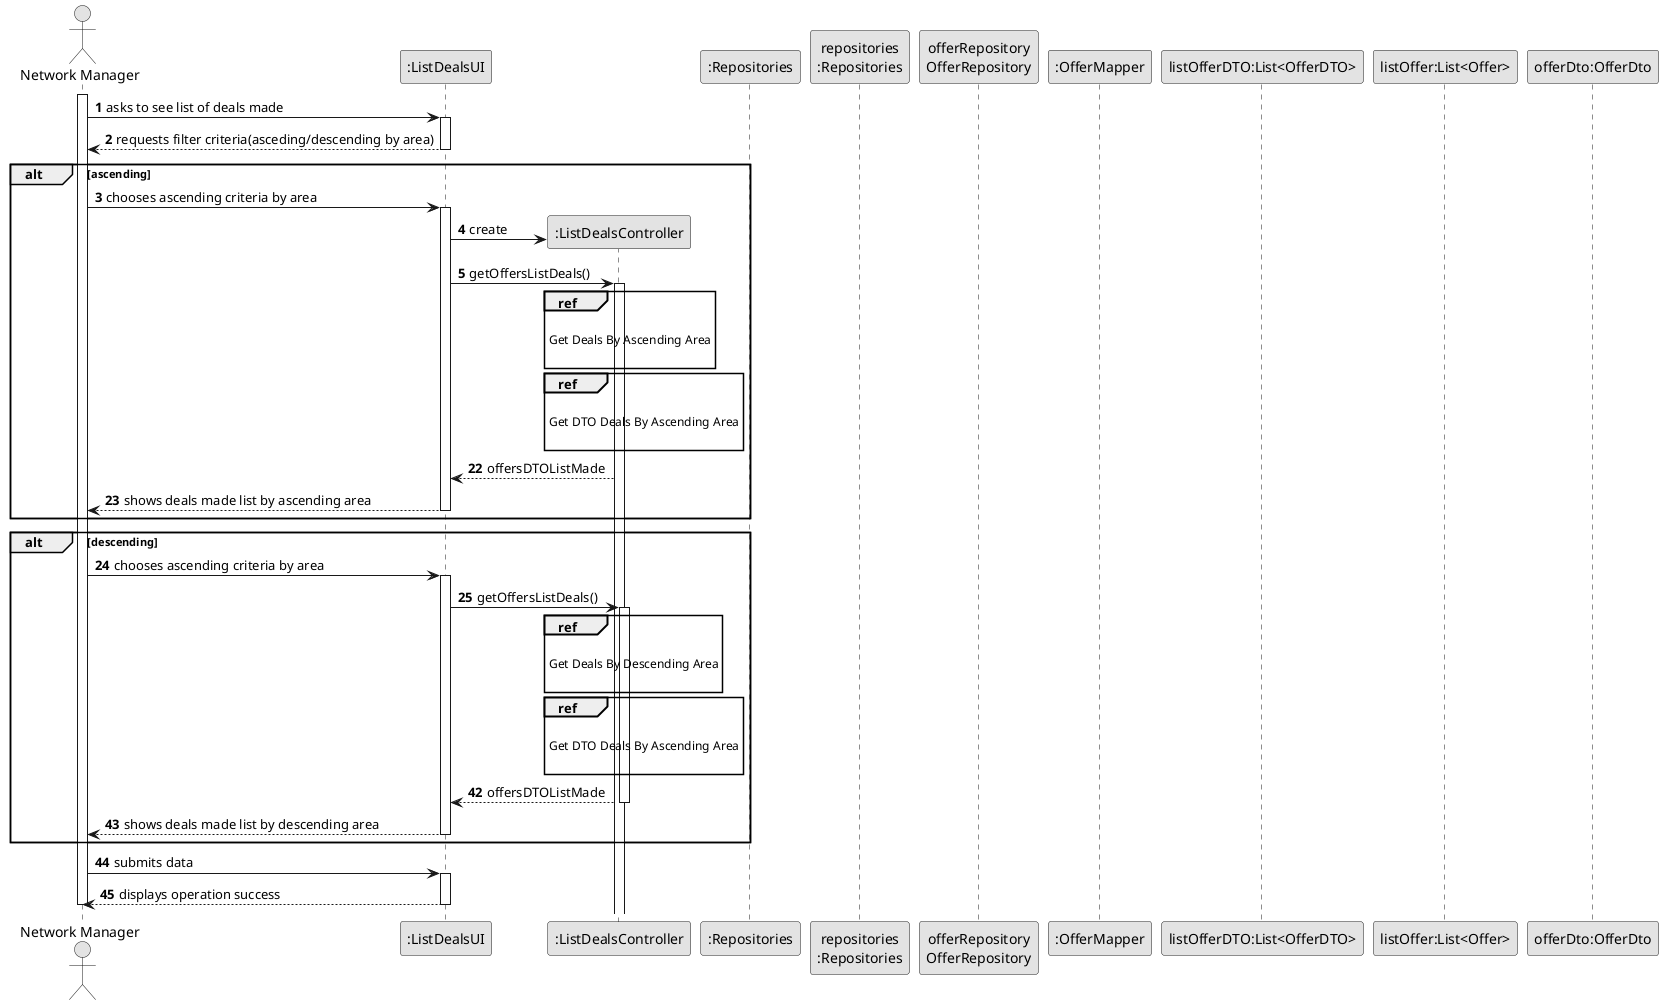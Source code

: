 @startuml
skinparam monochrome true
skinparam packageStyle rectangle
skinparam shadowing false

autonumber

'hide footbox
actor "Network Manager" as NetworkManager
participant ":ListDealsUI" as ListDealsUI
participant ":ListDealsController" as ListDealsController
participant ":Repositories" as RepositorySingleton
participant "repositories\n:Repositories" as PLAT
participant "offerRepository\nOfferRepository" as OfferRepository
participant ":OfferMapper" as OfferMapper
participant "listOfferDTO:List<OfferDTO>" as ListOfferDto
participant "listOffer:List<Offer>" as ListOffer
participant "offerDto:OfferDto" as OfferDto

activate NetworkManager

        NetworkManager -> ListDealsUI : asks to see list of deals made
        activate ListDealsUI

        ListDealsUI --> NetworkManager: requests filter criteria(asceding/descending by area)
        deactivate ListDealsUI

alt ascending
 NetworkManager -> ListDealsUI : chooses ascending criteria by area
 activate ListDealsUI

'            UI --> ADM : requests data (reference, description,  informal \n description, technical description, duration, cost)
            'create CTRL
            ListDealsUI -> ListDealsController** : create

            ListDealsUI -> ListDealsController : getOffersListDeals()
            activate ListDealsController

ref over ListDealsController

            Get Deals By Ascending Area

end ref

ref over ListDealsController

            Get DTO Deals By Ascending Area

end ref

autonumber 22

ListDealsController --> ListDealsUI: offersDTOListMade

            ListDealsUI --> NetworkManager : shows deals made list by ascending area
        deactivate ListDealsUI
end

alt descending
 NetworkManager -> ListDealsUI : chooses ascending criteria by area
 activate ListDealsUI

'            UI --> ADM : requests data (reference, description,  informal \n description, technical description, duration, cost)
            'create CTRL

            ListDealsUI -> ListDealsController : getOffersListDeals()
            activate ListDealsController


ref over ListDealsController

            Get Deals By Descending Area

end ref

ref over ListDealsController

            Get DTO Deals By Ascending Area

end ref

autonumber 42
                ListDealsController --> ListDealsUI : offersDTOListMade
            deactivate ListDealsController

            ListDealsUI --> NetworkManager : shows deals made list by descending area
        deactivate ListDealsUI
end
    NetworkManager -> ListDealsUI : submits data
    activate ListDealsUI

            ListDealsUI --> NetworkManager: displays operation success
    deactivate ListDealsUI

deactivate NetworkManager

@enduml